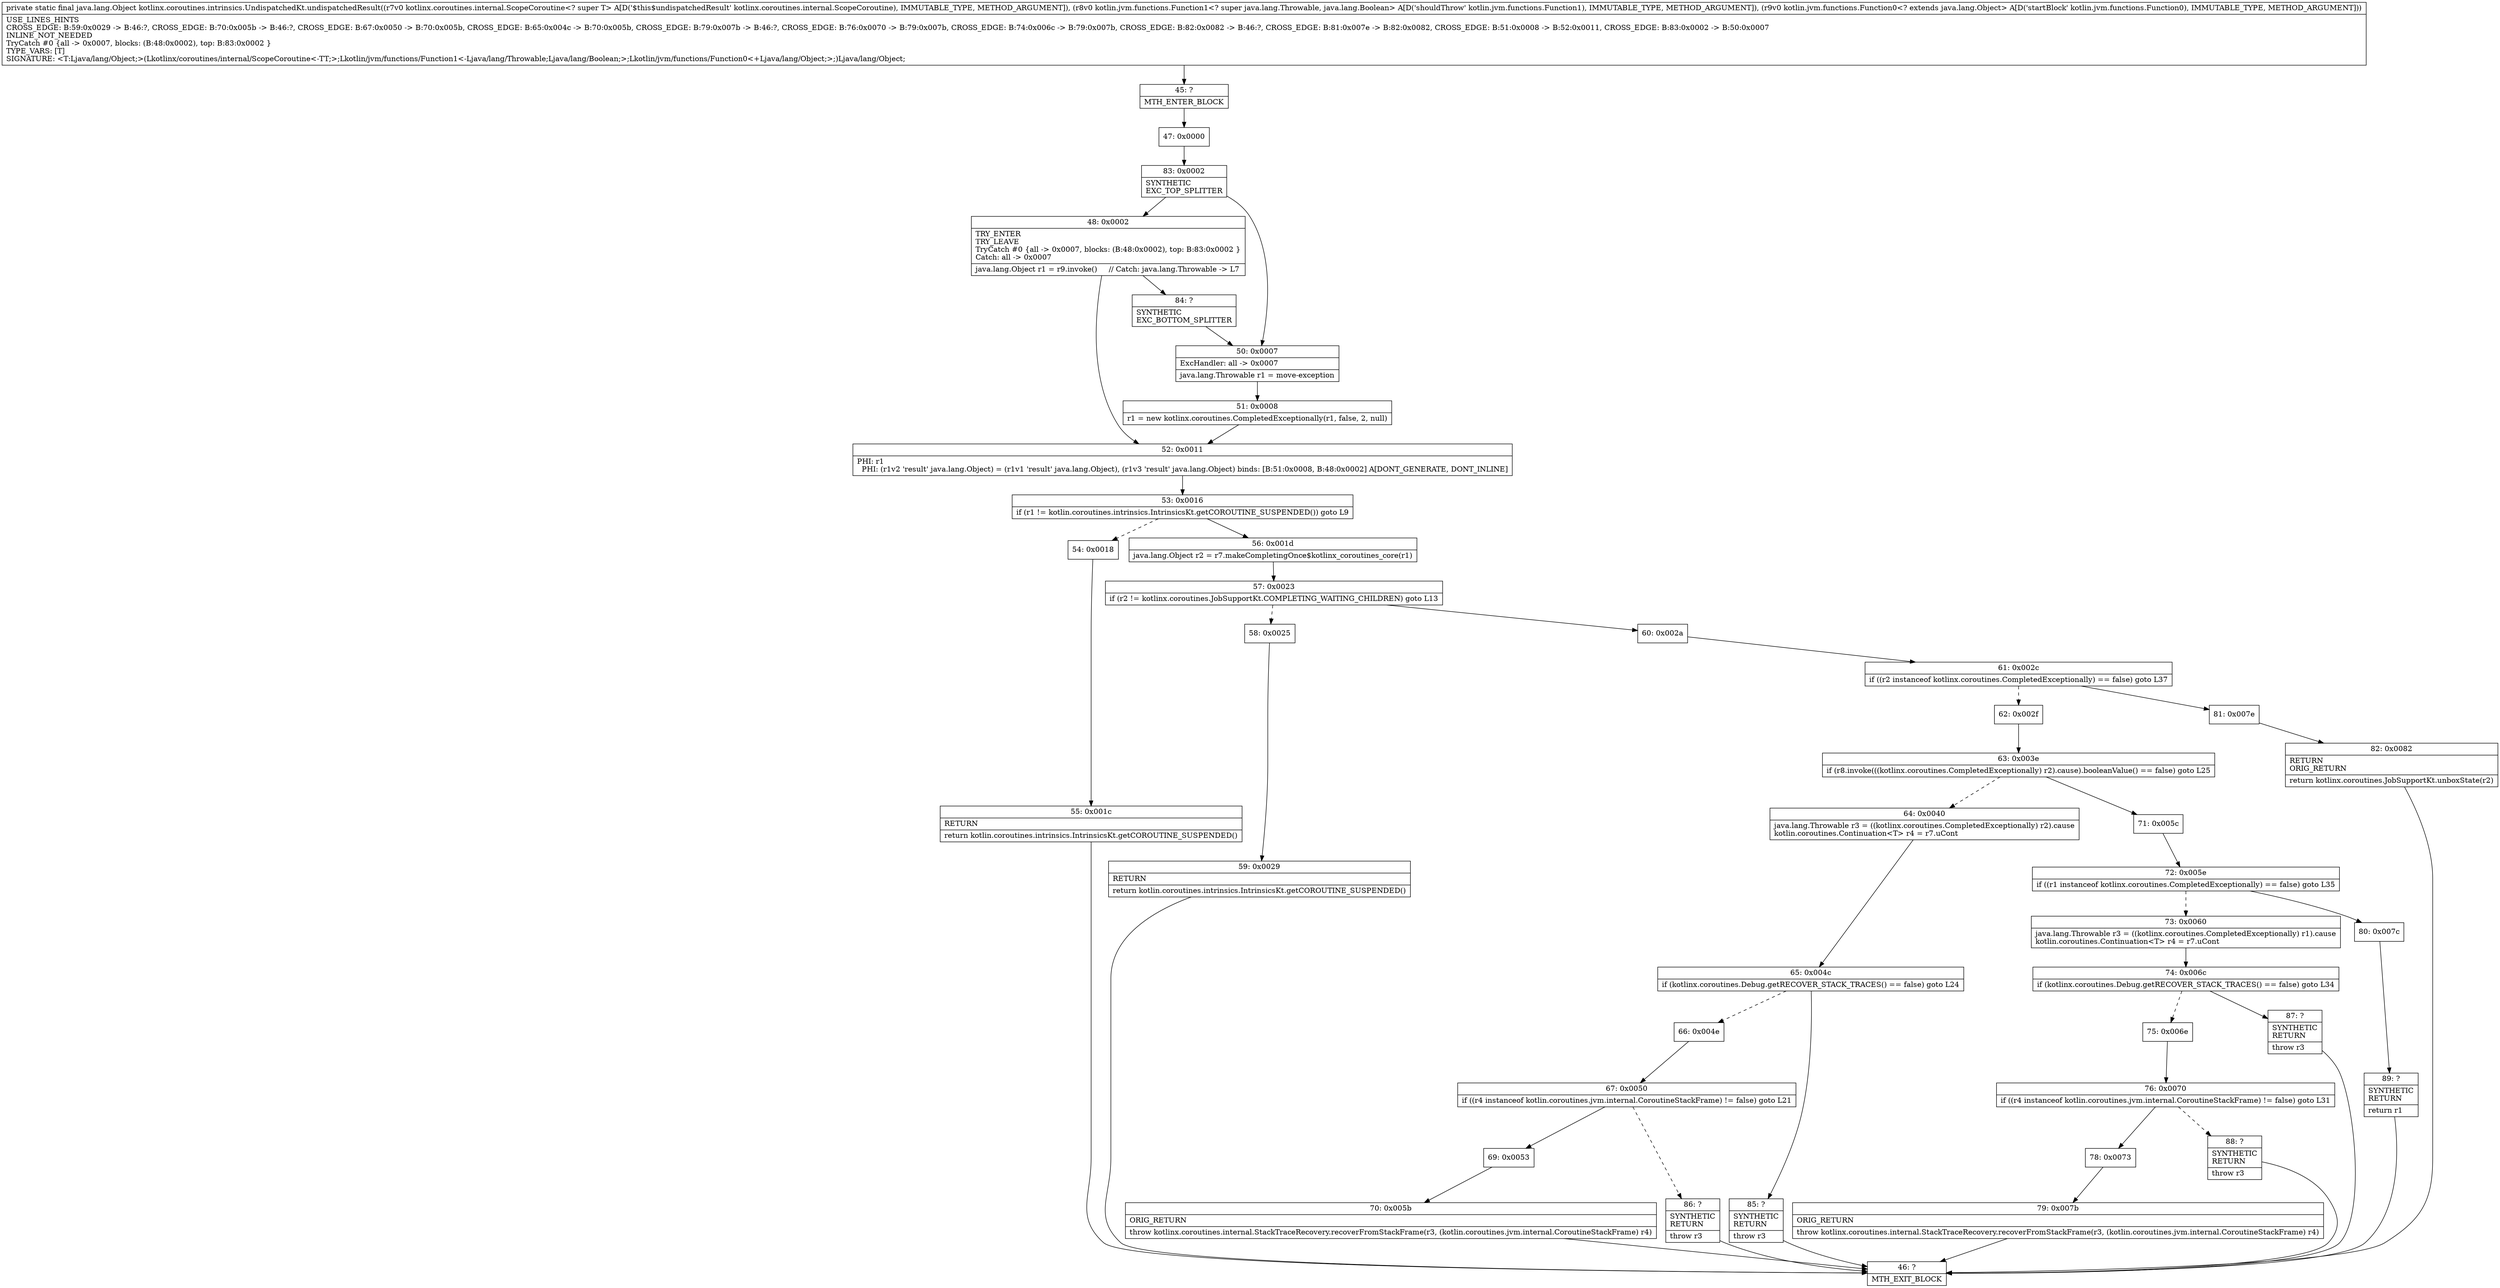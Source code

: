 digraph "CFG forkotlinx.coroutines.intrinsics.UndispatchedKt.undispatchedResult(Lkotlinx\/coroutines\/internal\/ScopeCoroutine;Lkotlin\/jvm\/functions\/Function1;Lkotlin\/jvm\/functions\/Function0;)Ljava\/lang\/Object;" {
Node_45 [shape=record,label="{45\:\ ?|MTH_ENTER_BLOCK\l}"];
Node_47 [shape=record,label="{47\:\ 0x0000}"];
Node_83 [shape=record,label="{83\:\ 0x0002|SYNTHETIC\lEXC_TOP_SPLITTER\l}"];
Node_48 [shape=record,label="{48\:\ 0x0002|TRY_ENTER\lTRY_LEAVE\lTryCatch #0 \{all \-\> 0x0007, blocks: (B:48:0x0002), top: B:83:0x0002 \}\lCatch: all \-\> 0x0007\l|java.lang.Object r1 = r9.invoke()     \/\/ Catch: java.lang.Throwable \-\> L7\l}"];
Node_52 [shape=record,label="{52\:\ 0x0011|PHI: r1 \l  PHI: (r1v2 'result' java.lang.Object) = (r1v1 'result' java.lang.Object), (r1v3 'result' java.lang.Object) binds: [B:51:0x0008, B:48:0x0002] A[DONT_GENERATE, DONT_INLINE]\l}"];
Node_53 [shape=record,label="{53\:\ 0x0016|if (r1 != kotlin.coroutines.intrinsics.IntrinsicsKt.getCOROUTINE_SUSPENDED()) goto L9\l}"];
Node_54 [shape=record,label="{54\:\ 0x0018}"];
Node_55 [shape=record,label="{55\:\ 0x001c|RETURN\l|return kotlin.coroutines.intrinsics.IntrinsicsKt.getCOROUTINE_SUSPENDED()\l}"];
Node_46 [shape=record,label="{46\:\ ?|MTH_EXIT_BLOCK\l}"];
Node_56 [shape=record,label="{56\:\ 0x001d|java.lang.Object r2 = r7.makeCompletingOnce$kotlinx_coroutines_core(r1)\l}"];
Node_57 [shape=record,label="{57\:\ 0x0023|if (r2 != kotlinx.coroutines.JobSupportKt.COMPLETING_WAITING_CHILDREN) goto L13\l}"];
Node_58 [shape=record,label="{58\:\ 0x0025}"];
Node_59 [shape=record,label="{59\:\ 0x0029|RETURN\l|return kotlin.coroutines.intrinsics.IntrinsicsKt.getCOROUTINE_SUSPENDED()\l}"];
Node_60 [shape=record,label="{60\:\ 0x002a}"];
Node_61 [shape=record,label="{61\:\ 0x002c|if ((r2 instanceof kotlinx.coroutines.CompletedExceptionally) == false) goto L37\l}"];
Node_62 [shape=record,label="{62\:\ 0x002f}"];
Node_63 [shape=record,label="{63\:\ 0x003e|if (r8.invoke(((kotlinx.coroutines.CompletedExceptionally) r2).cause).booleanValue() == false) goto L25\l}"];
Node_64 [shape=record,label="{64\:\ 0x0040|java.lang.Throwable r3 = ((kotlinx.coroutines.CompletedExceptionally) r2).cause\lkotlin.coroutines.Continuation\<T\> r4 = r7.uCont\l}"];
Node_65 [shape=record,label="{65\:\ 0x004c|if (kotlinx.coroutines.Debug.getRECOVER_STACK_TRACES() == false) goto L24\l}"];
Node_66 [shape=record,label="{66\:\ 0x004e}"];
Node_67 [shape=record,label="{67\:\ 0x0050|if ((r4 instanceof kotlin.coroutines.jvm.internal.CoroutineStackFrame) != false) goto L21\l}"];
Node_69 [shape=record,label="{69\:\ 0x0053}"];
Node_70 [shape=record,label="{70\:\ 0x005b|ORIG_RETURN\l|throw kotlinx.coroutines.internal.StackTraceRecovery.recoverFromStackFrame(r3, (kotlin.coroutines.jvm.internal.CoroutineStackFrame) r4)\l}"];
Node_86 [shape=record,label="{86\:\ ?|SYNTHETIC\lRETURN\l|throw r3\l}"];
Node_85 [shape=record,label="{85\:\ ?|SYNTHETIC\lRETURN\l|throw r3\l}"];
Node_71 [shape=record,label="{71\:\ 0x005c}"];
Node_72 [shape=record,label="{72\:\ 0x005e|if ((r1 instanceof kotlinx.coroutines.CompletedExceptionally) == false) goto L35\l}"];
Node_73 [shape=record,label="{73\:\ 0x0060|java.lang.Throwable r3 = ((kotlinx.coroutines.CompletedExceptionally) r1).cause\lkotlin.coroutines.Continuation\<T\> r4 = r7.uCont\l}"];
Node_74 [shape=record,label="{74\:\ 0x006c|if (kotlinx.coroutines.Debug.getRECOVER_STACK_TRACES() == false) goto L34\l}"];
Node_75 [shape=record,label="{75\:\ 0x006e}"];
Node_76 [shape=record,label="{76\:\ 0x0070|if ((r4 instanceof kotlin.coroutines.jvm.internal.CoroutineStackFrame) != false) goto L31\l}"];
Node_78 [shape=record,label="{78\:\ 0x0073}"];
Node_79 [shape=record,label="{79\:\ 0x007b|ORIG_RETURN\l|throw kotlinx.coroutines.internal.StackTraceRecovery.recoverFromStackFrame(r3, (kotlin.coroutines.jvm.internal.CoroutineStackFrame) r4)\l}"];
Node_88 [shape=record,label="{88\:\ ?|SYNTHETIC\lRETURN\l|throw r3\l}"];
Node_87 [shape=record,label="{87\:\ ?|SYNTHETIC\lRETURN\l|throw r3\l}"];
Node_80 [shape=record,label="{80\:\ 0x007c}"];
Node_89 [shape=record,label="{89\:\ ?|SYNTHETIC\lRETURN\l|return r1\l}"];
Node_81 [shape=record,label="{81\:\ 0x007e}"];
Node_82 [shape=record,label="{82\:\ 0x0082|RETURN\lORIG_RETURN\l|return kotlinx.coroutines.JobSupportKt.unboxState(r2)\l}"];
Node_84 [shape=record,label="{84\:\ ?|SYNTHETIC\lEXC_BOTTOM_SPLITTER\l}"];
Node_50 [shape=record,label="{50\:\ 0x0007|ExcHandler: all \-\> 0x0007\l|java.lang.Throwable r1 = move\-exception\l}"];
Node_51 [shape=record,label="{51\:\ 0x0008|r1 = new kotlinx.coroutines.CompletedExceptionally(r1, false, 2, null)\l}"];
MethodNode[shape=record,label="{private static final java.lang.Object kotlinx.coroutines.intrinsics.UndispatchedKt.undispatchedResult((r7v0 kotlinx.coroutines.internal.ScopeCoroutine\<? super T\> A[D('$this$undispatchedResult' kotlinx.coroutines.internal.ScopeCoroutine), IMMUTABLE_TYPE, METHOD_ARGUMENT]), (r8v0 kotlin.jvm.functions.Function1\<? super java.lang.Throwable, java.lang.Boolean\> A[D('shouldThrow' kotlin.jvm.functions.Function1), IMMUTABLE_TYPE, METHOD_ARGUMENT]), (r9v0 kotlin.jvm.functions.Function0\<? extends java.lang.Object\> A[D('startBlock' kotlin.jvm.functions.Function0), IMMUTABLE_TYPE, METHOD_ARGUMENT]))  | USE_LINES_HINTS\lCROSS_EDGE: B:59:0x0029 \-\> B:46:?, CROSS_EDGE: B:70:0x005b \-\> B:46:?, CROSS_EDGE: B:67:0x0050 \-\> B:70:0x005b, CROSS_EDGE: B:65:0x004c \-\> B:70:0x005b, CROSS_EDGE: B:79:0x007b \-\> B:46:?, CROSS_EDGE: B:76:0x0070 \-\> B:79:0x007b, CROSS_EDGE: B:74:0x006c \-\> B:79:0x007b, CROSS_EDGE: B:82:0x0082 \-\> B:46:?, CROSS_EDGE: B:81:0x007e \-\> B:82:0x0082, CROSS_EDGE: B:51:0x0008 \-\> B:52:0x0011, CROSS_EDGE: B:83:0x0002 \-\> B:50:0x0007\lINLINE_NOT_NEEDED\lTryCatch #0 \{all \-\> 0x0007, blocks: (B:48:0x0002), top: B:83:0x0002 \}\lTYPE_VARS: [T]\lSIGNATURE: \<T:Ljava\/lang\/Object;\>(Lkotlinx\/coroutines\/internal\/ScopeCoroutine\<\-TT;\>;Lkotlin\/jvm\/functions\/Function1\<\-Ljava\/lang\/Throwable;Ljava\/lang\/Boolean;\>;Lkotlin\/jvm\/functions\/Function0\<+Ljava\/lang\/Object;\>;)Ljava\/lang\/Object;\l}"];
MethodNode -> Node_45;Node_45 -> Node_47;
Node_47 -> Node_83;
Node_83 -> Node_48;
Node_83 -> Node_50;
Node_48 -> Node_52;
Node_48 -> Node_84;
Node_52 -> Node_53;
Node_53 -> Node_54[style=dashed];
Node_53 -> Node_56;
Node_54 -> Node_55;
Node_55 -> Node_46;
Node_56 -> Node_57;
Node_57 -> Node_58[style=dashed];
Node_57 -> Node_60;
Node_58 -> Node_59;
Node_59 -> Node_46;
Node_60 -> Node_61;
Node_61 -> Node_62[style=dashed];
Node_61 -> Node_81;
Node_62 -> Node_63;
Node_63 -> Node_64[style=dashed];
Node_63 -> Node_71;
Node_64 -> Node_65;
Node_65 -> Node_66[style=dashed];
Node_65 -> Node_85;
Node_66 -> Node_67;
Node_67 -> Node_69;
Node_67 -> Node_86[style=dashed];
Node_69 -> Node_70;
Node_70 -> Node_46;
Node_86 -> Node_46;
Node_85 -> Node_46;
Node_71 -> Node_72;
Node_72 -> Node_73[style=dashed];
Node_72 -> Node_80;
Node_73 -> Node_74;
Node_74 -> Node_75[style=dashed];
Node_74 -> Node_87;
Node_75 -> Node_76;
Node_76 -> Node_78;
Node_76 -> Node_88[style=dashed];
Node_78 -> Node_79;
Node_79 -> Node_46;
Node_88 -> Node_46;
Node_87 -> Node_46;
Node_80 -> Node_89;
Node_89 -> Node_46;
Node_81 -> Node_82;
Node_82 -> Node_46;
Node_84 -> Node_50;
Node_50 -> Node_51;
Node_51 -> Node_52;
}

